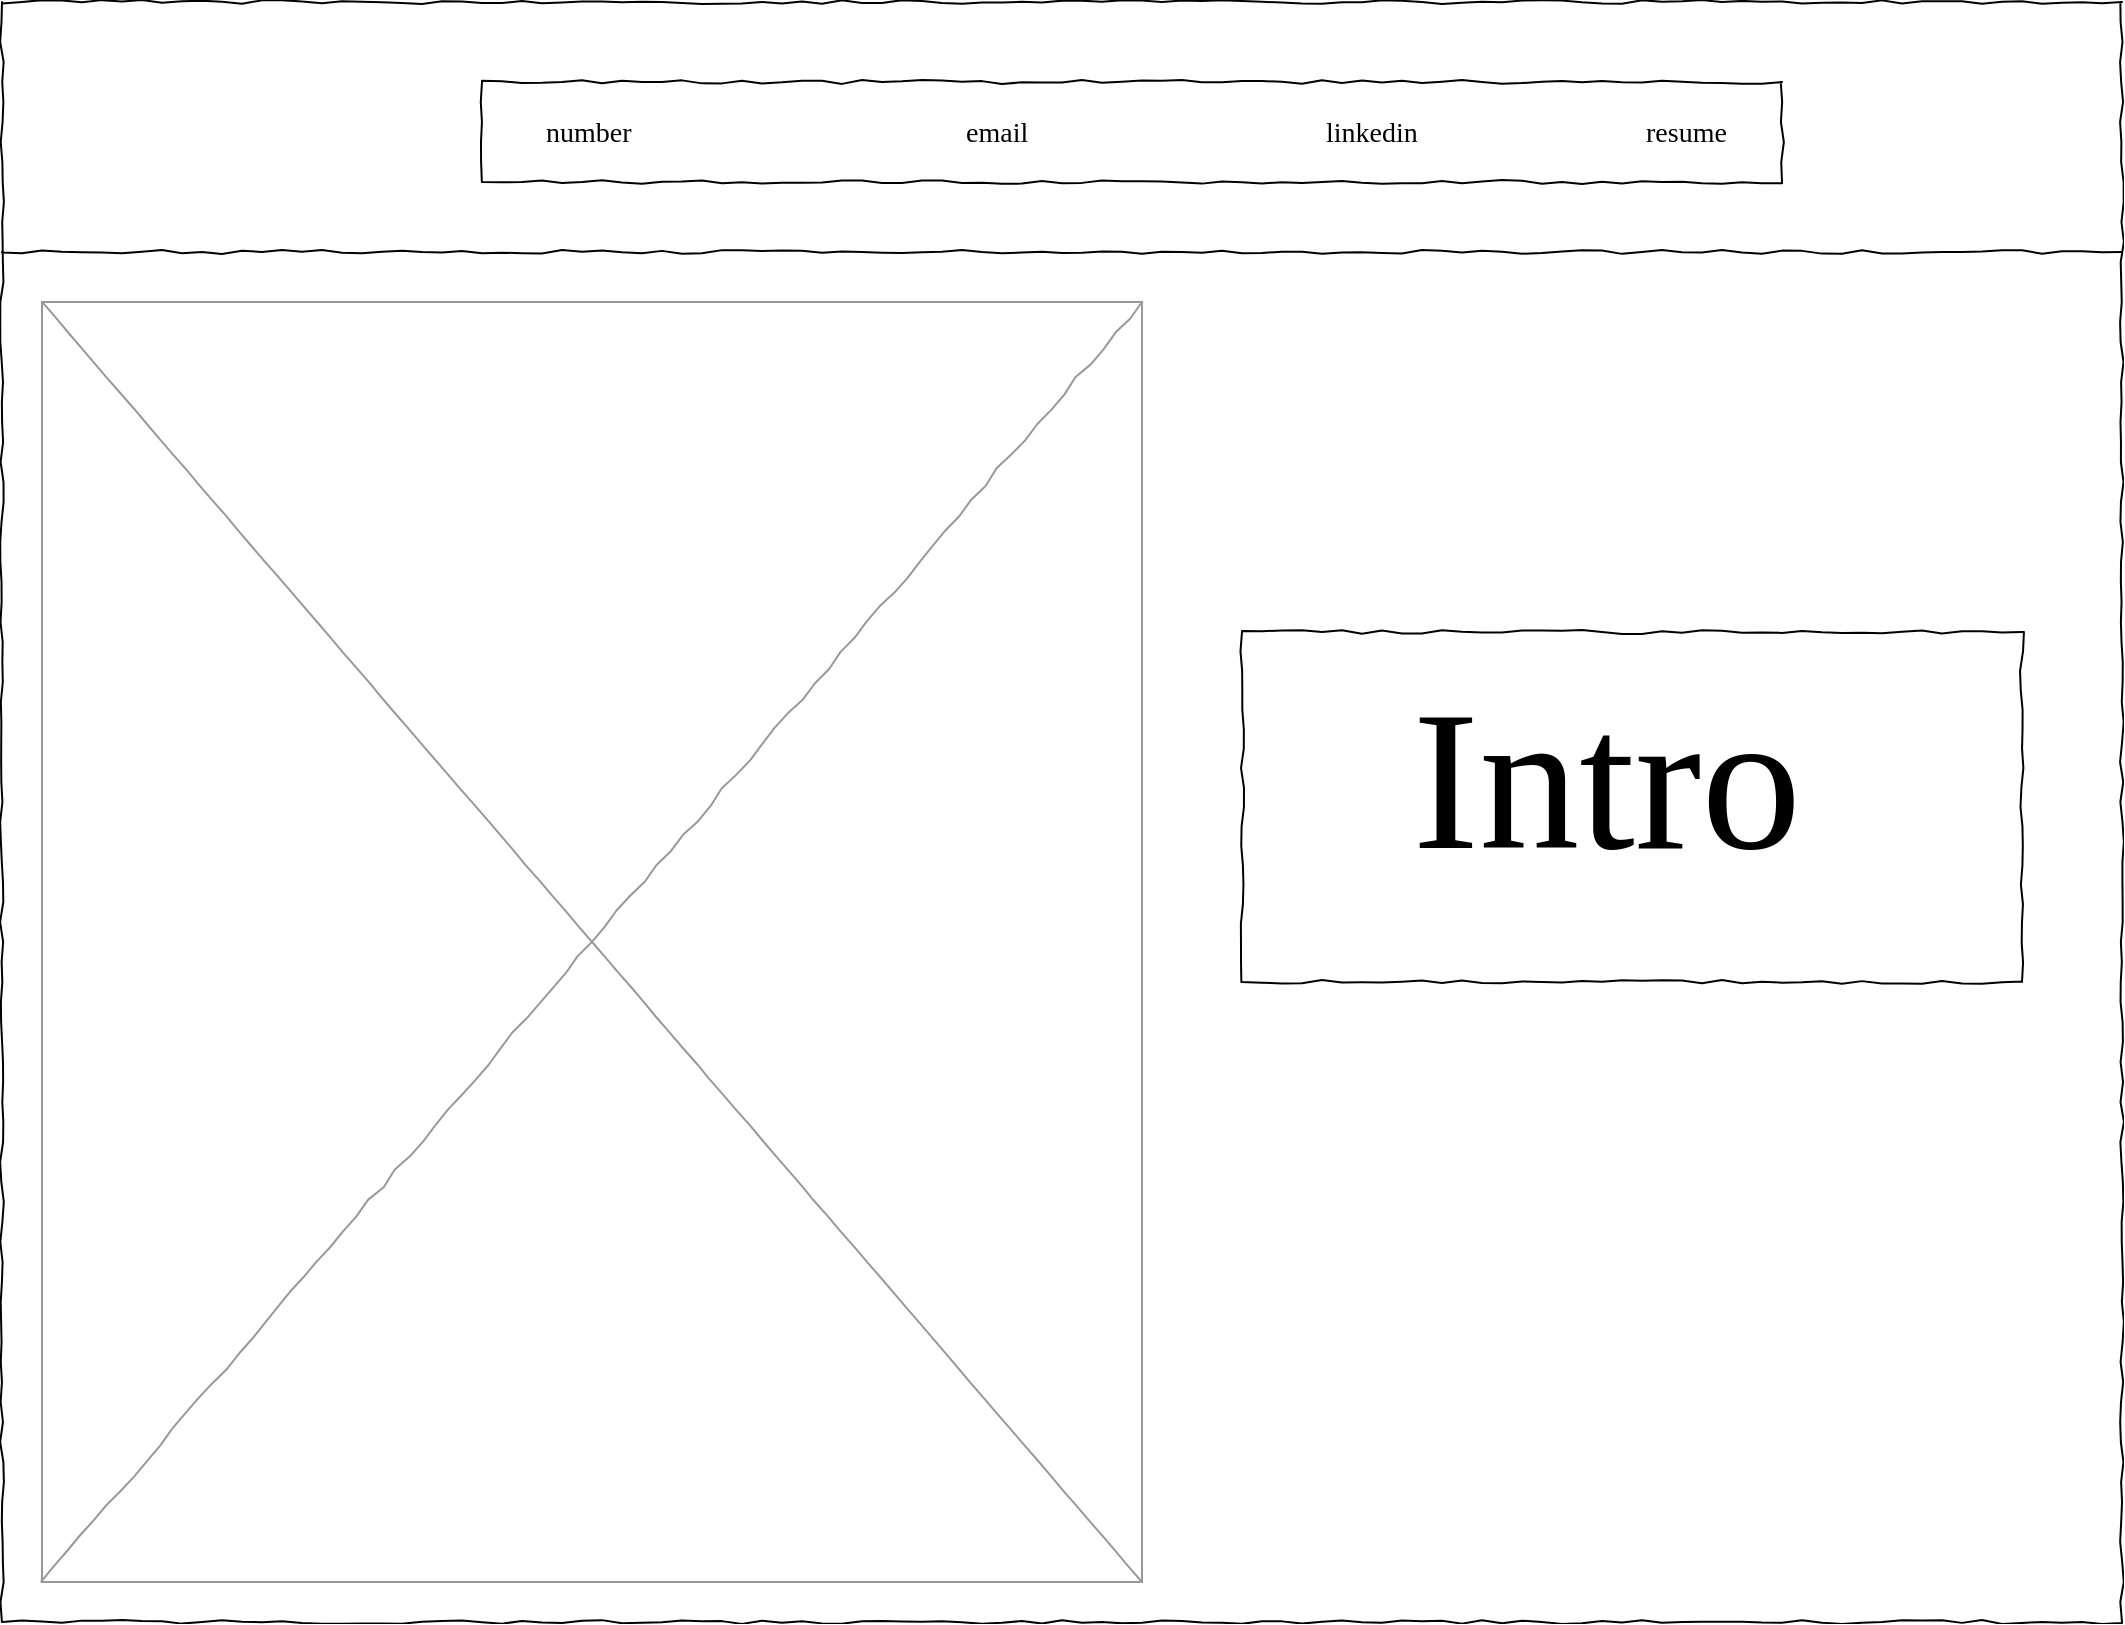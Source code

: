 <mxfile pages="6">
    <diagram name="Page-1" id="03018318-947c-dd8e-b7a3-06fadd420f32">
        <mxGraphModel dx="782" dy="440" grid="1" gridSize="10" guides="1" tooltips="1" connect="1" arrows="1" fold="1" page="1" pageScale="1" pageWidth="1100" pageHeight="850" background="none" math="0" shadow="0">
            <root>
                <mxCell id="0"/>
                <mxCell id="1" parent="0"/>
                <mxCell id="677b7b8949515195-1" value="" style="whiteSpace=wrap;html=1;rounded=0;shadow=0;labelBackgroundColor=none;strokeColor=#000000;strokeWidth=1;fillColor=none;fontFamily=Verdana;fontSize=12;fontColor=#000000;align=center;comic=1;" parent="1" vertex="1">
                    <mxGeometry x="20" y="20" width="1060" height="810" as="geometry"/>
                </mxCell>
                <mxCell id="677b7b8949515195-9" value="" style="line;strokeWidth=1;html=1;rounded=0;shadow=0;labelBackgroundColor=none;fillColor=none;fontFamily=Verdana;fontSize=14;fontColor=#000000;align=center;comic=1;" parent="1" vertex="1">
                    <mxGeometry x="20" y="140" width="1060" height="10" as="geometry"/>
                </mxCell>
                <mxCell id="677b7b8949515195-10" value="" style="whiteSpace=wrap;html=1;rounded=0;shadow=0;labelBackgroundColor=none;strokeWidth=1;fillColor=none;fontFamily=Verdana;fontSize=12;align=center;comic=1;" parent="1" vertex="1">
                    <mxGeometry x="260" y="60" width="650" height="50" as="geometry"/>
                </mxCell>
                <mxCell id="677b7b8949515195-15" value="&lt;div style=&quot;text-align: justify&quot;&gt;&lt;font style=&quot;font-size: 100px&quot;&gt;Intro&amp;nbsp;&lt;/font&gt;&lt;/div&gt;" style="whiteSpace=wrap;html=1;rounded=0;shadow=0;labelBackgroundColor=none;strokeWidth=1;fillColor=none;fontFamily=Verdana;fontSize=12;align=center;verticalAlign=top;spacing=10;comic=1;" parent="1" vertex="1">
                    <mxGeometry x="640" y="335" width="390" height="175" as="geometry"/>
                </mxCell>
                <mxCell id="677b7b8949515195-16" value="" style="verticalLabelPosition=bottom;shadow=0;dashed=0;align=center;html=1;verticalAlign=top;strokeWidth=1;shape=mxgraph.mockup.graphics.simpleIcon;strokeColor=#999999;rounded=0;labelBackgroundColor=none;fontFamily=Verdana;fontSize=14;fontColor=#000000;comic=1;" parent="1" vertex="1">
                    <mxGeometry x="40" y="170" width="550" height="640" as="geometry"/>
                </mxCell>
                <mxCell id="IooJbbddHytuCP8iKx6R-1" value="" style="shape=image;html=1;verticalAlign=top;verticalLabelPosition=bottom;labelBackgroundColor=#ffffff;imageAspect=0;aspect=fixed;image=https://cdn0.iconfinder.com/data/icons/mobile-basic-vol-1/32/Burger_Menu-128.png" parent="1" vertex="1">
                    <mxGeometry x="970" y="40" width="90" height="90" as="geometry"/>
                </mxCell>
                <mxCell id="eV2Ohbg8xavRPji0-Uda-1" value="number" style="text;html=1;points=[];align=left;verticalAlign=top;spacingTop=-4;fontSize=14;fontFamily=Verdana" parent="1" vertex="1">
                    <mxGeometry x="290" y="75" width="60" height="20" as="geometry"/>
                </mxCell>
                <mxCell id="eV2Ohbg8xavRPji0-Uda-2" value="email" style="text;html=1;points=[];align=left;verticalAlign=top;spacingTop=-4;fontSize=14;fontFamily=Verdana" parent="1" vertex="1">
                    <mxGeometry x="500" y="75" width="60" height="20" as="geometry"/>
                </mxCell>
                <mxCell id="eV2Ohbg8xavRPji0-Uda-3" value="linkedin" style="text;html=1;points=[];align=left;verticalAlign=top;spacingTop=-4;fontSize=14;fontFamily=Verdana" parent="1" vertex="1">
                    <mxGeometry x="680" y="75" width="60" height="20" as="geometry"/>
                </mxCell>
                <mxCell id="eV2Ohbg8xavRPji0-Uda-4" value="resume" style="text;html=1;points=[];align=left;verticalAlign=top;spacingTop=-4;fontSize=14;fontFamily=Verdana" parent="1" vertex="1">
                    <mxGeometry x="840" y="75" width="60" height="20" as="geometry"/>
                </mxCell>
            </root>
        </mxGraphModel>
    </diagram>
    <diagram name="Page-2" id="TbQXLRvN1OdXjOHeYSwx">
        <mxGraphModel dx="782" dy="440" grid="1" gridSize="10" guides="1" tooltips="1" connect="1" arrows="1" fold="1" page="1" pageScale="1" pageWidth="1100" pageHeight="850" background="none" math="0" shadow="0">
            <root>
                <mxCell id="I09FrL-yD9V6gWaq0jc6-0"/>
                <mxCell id="I09FrL-yD9V6gWaq0jc6-1" parent="I09FrL-yD9V6gWaq0jc6-0"/>
                <mxCell id="I09FrL-yD9V6gWaq0jc6-2" value="" style="whiteSpace=wrap;html=1;rounded=0;shadow=0;labelBackgroundColor=none;strokeColor=#000000;strokeWidth=1;fillColor=none;fontFamily=Verdana;fontSize=12;fontColor=#000000;align=center;comic=1;" parent="I09FrL-yD9V6gWaq0jc6-1" vertex="1">
                    <mxGeometry x="20" y="20" width="1060" height="810" as="geometry"/>
                </mxCell>
                <mxCell id="I09FrL-yD9V6gWaq0jc6-3" value="" style="whiteSpace=wrap;html=1;rounded=0;shadow=0;labelBackgroundColor=none;strokeWidth=1;fillColor=none;fontFamily=Verdana;fontSize=12;align=center;comic=1;" parent="I09FrL-yD9V6gWaq0jc6-1" vertex="1">
                    <mxGeometry x="420" y="220" width="260" height="80" as="geometry"/>
                </mxCell>
                <mxCell id="I09FrL-yD9V6gWaq0jc6-4" value="" style="line;strokeWidth=1;html=1;rounded=0;shadow=0;labelBackgroundColor=none;fillColor=none;fontFamily=Verdana;fontSize=14;fontColor=#000000;align=center;comic=1;" parent="I09FrL-yD9V6gWaq0jc6-1" vertex="1">
                    <mxGeometry x="20" y="140" width="1060" height="10" as="geometry"/>
                </mxCell>
                <mxCell id="I09FrL-yD9V6gWaq0jc6-5" value="" style="whiteSpace=wrap;html=1;rounded=0;shadow=0;labelBackgroundColor=none;strokeWidth=1;fillColor=none;fontFamily=Verdana;fontSize=12;align=center;comic=1;" parent="I09FrL-yD9V6gWaq0jc6-1" vertex="1">
                    <mxGeometry x="200" y="60" width="710" height="50" as="geometry"/>
                </mxCell>
                <mxCell id="I09FrL-yD9V6gWaq0jc6-11" value="" style="verticalLabelPosition=bottom;shadow=0;dashed=0;align=center;html=1;verticalAlign=top;strokeWidth=1;shape=mxgraph.mockup.graphics.simpleIcon;strokeColor=#999999;rounded=0;labelBackgroundColor=none;fontFamily=Verdana;fontSize=14;fontColor=#000000;comic=1;" parent="I09FrL-yD9V6gWaq0jc6-1" vertex="1">
                    <mxGeometry x="760" y="580" width="210" height="160" as="geometry"/>
                </mxCell>
                <mxCell id="I09FrL-yD9V6gWaq0jc6-14" value="PORTFOLIO&lt;br&gt;" style="text;html=1;points=[];align=left;verticalAlign=top;spacingTop=-4;fontSize=14;fontFamily=Verdana" parent="I09FrL-yD9V6gWaq0jc6-1" vertex="1">
                    <mxGeometry x="510" y="250" width="110" height="20" as="geometry"/>
                </mxCell>
                <mxCell id="I09FrL-yD9V6gWaq0jc6-36" value="" style="shape=image;html=1;verticalAlign=top;verticalLabelPosition=bottom;labelBackgroundColor=#ffffff;imageAspect=0;aspect=fixed;image=https://cdn0.iconfinder.com/data/icons/mobile-basic-vol-1/32/Burger_Menu-128.png" parent="I09FrL-yD9V6gWaq0jc6-1" vertex="1">
                    <mxGeometry x="970" y="40" width="90" height="90" as="geometry"/>
                </mxCell>
                <mxCell id="I09FrL-yD9V6gWaq0jc6-37" value="" style="verticalLabelPosition=bottom;shadow=0;dashed=0;align=center;html=1;verticalAlign=top;strokeWidth=1;shape=mxgraph.mockup.graphics.simpleIcon;strokeColor=#999999;rounded=0;labelBackgroundColor=none;fontFamily=Verdana;fontSize=14;fontColor=#000000;comic=1;" parent="I09FrL-yD9V6gWaq0jc6-1" vertex="1">
                    <mxGeometry x="445" y="583" width="210" height="160" as="geometry"/>
                </mxCell>
                <mxCell id="I09FrL-yD9V6gWaq0jc6-38" value="" style="verticalLabelPosition=bottom;shadow=0;dashed=0;align=center;html=1;verticalAlign=top;strokeWidth=1;shape=mxgraph.mockup.graphics.simpleIcon;strokeColor=#999999;rounded=0;labelBackgroundColor=none;fontFamily=Verdana;fontSize=14;fontColor=#000000;comic=1;" parent="I09FrL-yD9V6gWaq0jc6-1" vertex="1">
                    <mxGeometry x="130" y="583" width="210" height="160" as="geometry"/>
                </mxCell>
                <mxCell id="I09FrL-yD9V6gWaq0jc6-39" value="" style="verticalLabelPosition=bottom;shadow=0;dashed=0;align=center;html=1;verticalAlign=top;strokeWidth=1;shape=mxgraph.mockup.graphics.simpleIcon;strokeColor=#999999;rounded=0;labelBackgroundColor=none;fontFamily=Verdana;fontSize=14;fontColor=#000000;comic=1;" parent="I09FrL-yD9V6gWaq0jc6-1" vertex="1">
                    <mxGeometry x="760" y="360" width="210" height="160" as="geometry"/>
                </mxCell>
                <mxCell id="I09FrL-yD9V6gWaq0jc6-40" value="" style="verticalLabelPosition=bottom;shadow=0;dashed=0;align=center;html=1;verticalAlign=top;strokeWidth=1;shape=mxgraph.mockup.graphics.simpleIcon;strokeColor=#999999;rounded=0;labelBackgroundColor=none;fontFamily=Verdana;fontSize=14;fontColor=#000000;comic=1;" parent="I09FrL-yD9V6gWaq0jc6-1" vertex="1">
                    <mxGeometry x="445" y="370" width="210" height="160" as="geometry"/>
                </mxCell>
                <mxCell id="I09FrL-yD9V6gWaq0jc6-41" value="" style="verticalLabelPosition=bottom;shadow=0;dashed=0;align=center;html=1;verticalAlign=top;strokeWidth=1;shape=mxgraph.mockup.graphics.simpleIcon;strokeColor=#999999;rounded=0;labelBackgroundColor=none;fontFamily=Verdana;fontSize=14;fontColor=#000000;comic=1;" parent="I09FrL-yD9V6gWaq0jc6-1" vertex="1">
                    <mxGeometry x="130" y="370" width="210" height="160" as="geometry"/>
                </mxCell>
                <mxCell id="j67VT5ENb5p0275CqdYz-0" value="number" style="text;html=1;points=[];align=left;verticalAlign=top;spacingTop=-4;fontSize=14;fontFamily=Verdana" parent="I09FrL-yD9V6gWaq0jc6-1" vertex="1">
                    <mxGeometry x="240" y="75" width="60" height="20" as="geometry"/>
                </mxCell>
                <mxCell id="j67VT5ENb5p0275CqdYz-1" value="email" style="text;html=1;points=[];align=left;verticalAlign=top;spacingTop=-4;fontSize=14;fontFamily=Verdana" parent="I09FrL-yD9V6gWaq0jc6-1" vertex="1">
                    <mxGeometry x="450" y="75" width="60" height="20" as="geometry"/>
                </mxCell>
                <mxCell id="j67VT5ENb5p0275CqdYz-2" value="linkedin" style="text;html=1;points=[];align=left;verticalAlign=top;spacingTop=-4;fontSize=14;fontFamily=Verdana" parent="I09FrL-yD9V6gWaq0jc6-1" vertex="1">
                    <mxGeometry x="630" y="75" width="60" height="20" as="geometry"/>
                </mxCell>
                <mxCell id="j67VT5ENb5p0275CqdYz-3" value="resume" style="text;html=1;points=[];align=left;verticalAlign=top;spacingTop=-4;fontSize=14;fontFamily=Verdana" parent="I09FrL-yD9V6gWaq0jc6-1" vertex="1">
                    <mxGeometry x="790" y="75" width="60" height="20" as="geometry"/>
                </mxCell>
            </root>
        </mxGraphModel>
    </diagram>
    <diagram name="Page-3" id="LzEZWErQQUimFmHL3UDz">
        <mxGraphModel dx="1294" dy="894" grid="1" gridSize="10" guides="1" tooltips="1" connect="1" arrows="1" fold="1" page="1" pageScale="1" pageWidth="1100" pageHeight="850" background="none" math="0" shadow="0">
            <root>
                <mxCell id="Ek4QCgVu3hORkwW7SHrt-0"/>
                <mxCell id="Ek4QCgVu3hORkwW7SHrt-1" parent="Ek4QCgVu3hORkwW7SHrt-0"/>
                <mxCell id="Ek4QCgVu3hORkwW7SHrt-2" value="" style="whiteSpace=wrap;html=1;rounded=0;shadow=0;labelBackgroundColor=none;strokeColor=#000000;strokeWidth=1;fillColor=none;fontFamily=Verdana;fontSize=12;fontColor=#000000;align=center;comic=1;" vertex="1" parent="Ek4QCgVu3hORkwW7SHrt-1">
                    <mxGeometry x="20" y="20" width="1060" height="810" as="geometry"/>
                </mxCell>
                <mxCell id="Ek4QCgVu3hORkwW7SHrt-4" value="" style="line;strokeWidth=1;html=1;rounded=0;shadow=0;labelBackgroundColor=none;fillColor=none;fontFamily=Verdana;fontSize=14;fontColor=#000000;align=center;comic=1;" vertex="1" parent="Ek4QCgVu3hORkwW7SHrt-1">
                    <mxGeometry x="20" y="140" width="1060" height="10" as="geometry"/>
                </mxCell>
                <mxCell id="Ek4QCgVu3hORkwW7SHrt-5" value="" style="whiteSpace=wrap;html=1;rounded=0;shadow=0;labelBackgroundColor=none;strokeWidth=1;fillColor=none;fontFamily=Verdana;fontSize=12;align=center;comic=1;" vertex="1" parent="Ek4QCgVu3hORkwW7SHrt-1">
                    <mxGeometry x="200" y="60" width="710" height="50" as="geometry"/>
                </mxCell>
                <mxCell id="Ek4QCgVu3hORkwW7SHrt-10" value="" style="verticalLabelPosition=bottom;shadow=0;dashed=0;align=center;html=1;verticalAlign=top;strokeWidth=1;shape=mxgraph.mockup.graphics.simpleIcon;strokeColor=#999999;rounded=0;labelBackgroundColor=none;fontFamily=Verdana;fontSize=14;fontColor=#000000;comic=1;" vertex="1" parent="Ek4QCgVu3hORkwW7SHrt-1">
                    <mxGeometry x="170" y="320" width="730" height="310" as="geometry"/>
                </mxCell>
                <mxCell id="Ek4QCgVu3hORkwW7SHrt-14" value="" style="shape=image;html=1;verticalAlign=top;verticalLabelPosition=bottom;labelBackgroundColor=#ffffff;imageAspect=0;aspect=fixed;image=https://cdn0.iconfinder.com/data/icons/mobile-basic-vol-1/32/Burger_Menu-128.png" vertex="1" parent="Ek4QCgVu3hORkwW7SHrt-1">
                    <mxGeometry x="970" y="40" width="90" height="90" as="geometry"/>
                </mxCell>
                <mxCell id="a8_TgqFI3Z71OjNUy1Yw-0" value="" style="html=1;verticalLabelPosition=bottom;labelBackgroundColor=#ffffff;verticalAlign=top;shadow=0;dashed=0;strokeWidth=2;shape=mxgraph.ios7.misc.left;strokeColor=#0080f0;" vertex="1" parent="Ek4QCgVu3hORkwW7SHrt-1">
                    <mxGeometry x="60" y="400" width="36" height="81" as="geometry"/>
                </mxCell>
                <mxCell id="a8_TgqFI3Z71OjNUy1Yw-1" value="" style="html=1;verticalLabelPosition=bottom;labelBackgroundColor=#ffffff;verticalAlign=top;shadow=0;dashed=0;strokeWidth=2;shape=mxgraph.ios7.misc.left;strokeColor=#0080f0;direction=west;" vertex="1" parent="Ek4QCgVu3hORkwW7SHrt-1">
                    <mxGeometry x="960" y="400" width="36" height="81" as="geometry"/>
                </mxCell>
                <mxCell id="EUcqqTHB2DoQ8Jjwe7c2-0" value="number" style="text;html=1;points=[];align=left;verticalAlign=top;spacingTop=-4;fontSize=14;fontFamily=Verdana" vertex="1" parent="Ek4QCgVu3hORkwW7SHrt-1">
                    <mxGeometry x="240" y="75" width="60" height="20" as="geometry"/>
                </mxCell>
                <mxCell id="EUcqqTHB2DoQ8Jjwe7c2-1" value="email" style="text;html=1;points=[];align=left;verticalAlign=top;spacingTop=-4;fontSize=14;fontFamily=Verdana" vertex="1" parent="Ek4QCgVu3hORkwW7SHrt-1">
                    <mxGeometry x="450" y="75" width="60" height="20" as="geometry"/>
                </mxCell>
                <mxCell id="EUcqqTHB2DoQ8Jjwe7c2-2" value="linkedin" style="text;html=1;points=[];align=left;verticalAlign=top;spacingTop=-4;fontSize=14;fontFamily=Verdana" vertex="1" parent="Ek4QCgVu3hORkwW7SHrt-1">
                    <mxGeometry x="630" y="75" width="60" height="20" as="geometry"/>
                </mxCell>
                <mxCell id="EUcqqTHB2DoQ8Jjwe7c2-3" value="resume" style="text;html=1;points=[];align=left;verticalAlign=top;spacingTop=-4;fontSize=14;fontFamily=Verdana" vertex="1" parent="Ek4QCgVu3hORkwW7SHrt-1">
                    <mxGeometry x="790" y="75" width="60" height="20" as="geometry"/>
                </mxCell>
            </root>
        </mxGraphModel>
    </diagram>
    <diagram name="Page-4" id="vDuWvNrTjKXX0ONzP-sh">
        <mxGraphModel dx="1294" dy="894" grid="1" gridSize="10" guides="1" tooltips="1" connect="1" arrows="1" fold="1" page="1" pageScale="1" pageWidth="1100" pageHeight="850" background="none" math="0" shadow="0">
            <root>
                <mxCell id="XTW7ZS65PQ_q8n9ye0d9-0"/>
                <mxCell id="XTW7ZS65PQ_q8n9ye0d9-1" parent="XTW7ZS65PQ_q8n9ye0d9-0"/>
                <mxCell id="XTW7ZS65PQ_q8n9ye0d9-2" value="" style="whiteSpace=wrap;html=1;rounded=0;shadow=0;labelBackgroundColor=none;strokeColor=#000000;strokeWidth=1;fillColor=none;fontFamily=Verdana;fontSize=12;fontColor=#000000;align=center;comic=1;" vertex="1" parent="XTW7ZS65PQ_q8n9ye0d9-1">
                    <mxGeometry x="20" y="20" width="1060" height="810" as="geometry"/>
                </mxCell>
                <mxCell id="XTW7ZS65PQ_q8n9ye0d9-3" value="" style="whiteSpace=wrap;html=1;rounded=0;shadow=0;labelBackgroundColor=none;strokeWidth=1;fillColor=none;fontFamily=Verdana;fontSize=12;align=center;comic=1;" vertex="1" parent="XTW7ZS65PQ_q8n9ye0d9-1">
                    <mxGeometry x="410" y="260" width="260" height="80" as="geometry"/>
                </mxCell>
                <mxCell id="XTW7ZS65PQ_q8n9ye0d9-4" value="" style="line;strokeWidth=1;html=1;rounded=0;shadow=0;labelBackgroundColor=none;fillColor=none;fontFamily=Verdana;fontSize=14;fontColor=#000000;align=center;comic=1;" vertex="1" parent="XTW7ZS65PQ_q8n9ye0d9-1">
                    <mxGeometry x="20" y="140" width="1060" height="10" as="geometry"/>
                </mxCell>
                <mxCell id="XTW7ZS65PQ_q8n9ye0d9-5" value="" style="whiteSpace=wrap;html=1;rounded=0;shadow=0;labelBackgroundColor=none;strokeWidth=1;fillColor=none;fontFamily=Verdana;fontSize=12;align=center;comic=1;" vertex="1" parent="XTW7ZS65PQ_q8n9ye0d9-1">
                    <mxGeometry x="200" y="60" width="710" height="50" as="geometry"/>
                </mxCell>
                <mxCell id="XTW7ZS65PQ_q8n9ye0d9-11" value="" style="whiteSpace=wrap;html=1;rounded=0;shadow=0;labelBackgroundColor=none;strokeWidth=1;fillColor=none;fontFamily=Verdana;fontSize=12;align=center;comic=1;" vertex="1" parent="XTW7ZS65PQ_q8n9ye0d9-1">
                    <mxGeometry x="90" y="440" width="170" height="320" as="geometry"/>
                </mxCell>
                <mxCell id="XTW7ZS65PQ_q8n9ye0d9-12" value="testimonial / references" style="text;html=1;points=[];align=left;verticalAlign=top;spacingTop=-4;fontSize=14;fontFamily=Verdana" vertex="1" parent="XTW7ZS65PQ_q8n9ye0d9-1">
                    <mxGeometry x="450" y="290" width="180" height="20" as="geometry"/>
                </mxCell>
                <mxCell id="XTW7ZS65PQ_q8n9ye0d9-13" value="&lt;span style=&quot;font-family: &amp;#34;open sans&amp;#34; , &amp;#34;arial&amp;#34; , sans-serif ; text-align: justify ; background-color: rgb(255 , 255 , 255)&quot;&gt;&quot;Lorem ipsum&lt;br&gt;&amp;nbsp;dolor sit &lt;br&gt;amet, &lt;br&gt;consectetur &lt;br&gt;adipiscing&amp;nbsp;&lt;/span&gt;" style="text;html=1;points=[];align=left;verticalAlign=top;spacingTop=-4;fontSize=14;fontFamily=Verdana" vertex="1" parent="XTW7ZS65PQ_q8n9ye0d9-1">
                    <mxGeometry x="130" y="630" width="90" height="90" as="geometry"/>
                </mxCell>
                <mxCell id="XTW7ZS65PQ_q8n9ye0d9-14" value="" style="shape=image;html=1;verticalAlign=top;verticalLabelPosition=bottom;labelBackgroundColor=#ffffff;imageAspect=0;aspect=fixed;image=https://cdn0.iconfinder.com/data/icons/mobile-basic-vol-1/32/Burger_Menu-128.png" vertex="1" parent="XTW7ZS65PQ_q8n9ye0d9-1">
                    <mxGeometry x="970" y="40" width="90" height="90" as="geometry"/>
                </mxCell>
                <mxCell id="XTW7ZS65PQ_q8n9ye0d9-17" value="" style="verticalLabelPosition=bottom;shadow=0;dashed=0;align=center;html=1;verticalAlign=top;strokeWidth=1;shape=mxgraph.mockup.graphics.simpleIcon;strokeColor=#999999;rounded=0;labelBackgroundColor=none;fontFamily=Verdana;fontSize=14;fontColor=#000000;comic=1;" vertex="1" parent="XTW7ZS65PQ_q8n9ye0d9-1">
                    <mxGeometry x="115" y="510" width="120" height="80" as="geometry"/>
                </mxCell>
                <mxCell id="MELNBW23Y8ChEbWECsAZ-0" value="" style="whiteSpace=wrap;html=1;rounded=0;shadow=0;labelBackgroundColor=none;strokeWidth=1;fillColor=none;fontFamily=Verdana;fontSize=12;align=center;comic=1;" vertex="1" parent="XTW7ZS65PQ_q8n9ye0d9-1">
                    <mxGeometry x="465" y="440" width="170" height="320" as="geometry"/>
                </mxCell>
                <mxCell id="MELNBW23Y8ChEbWECsAZ-1" value="&lt;span style=&quot;font-family: &amp;#34;open sans&amp;#34; , &amp;#34;arial&amp;#34; , sans-serif ; text-align: justify ; background-color: rgb(255 , 255 , 255)&quot;&gt;&quot;Lorem ipsum&lt;br&gt;&amp;nbsp;dolor sit &lt;br&gt;amet, &lt;br&gt;consectetur &lt;br&gt;adipiscing&amp;nbsp;&lt;/span&gt;" style="text;html=1;points=[];align=left;verticalAlign=top;spacingTop=-4;fontSize=14;fontFamily=Verdana" vertex="1" parent="XTW7ZS65PQ_q8n9ye0d9-1">
                    <mxGeometry x="505" y="630" width="90" height="90" as="geometry"/>
                </mxCell>
                <mxCell id="MELNBW23Y8ChEbWECsAZ-2" value="" style="verticalLabelPosition=bottom;shadow=0;dashed=0;align=center;html=1;verticalAlign=top;strokeWidth=1;shape=mxgraph.mockup.graphics.simpleIcon;strokeColor=#999999;rounded=0;labelBackgroundColor=none;fontFamily=Verdana;fontSize=14;fontColor=#000000;comic=1;" vertex="1" parent="XTW7ZS65PQ_q8n9ye0d9-1">
                    <mxGeometry x="490" y="510" width="120" height="80" as="geometry"/>
                </mxCell>
                <mxCell id="MELNBW23Y8ChEbWECsAZ-3" value="" style="whiteSpace=wrap;html=1;rounded=0;shadow=0;labelBackgroundColor=none;strokeWidth=1;fillColor=none;fontFamily=Verdana;fontSize=12;align=center;comic=1;" vertex="1" parent="XTW7ZS65PQ_q8n9ye0d9-1">
                    <mxGeometry x="780" y="430" width="170" height="320" as="geometry"/>
                </mxCell>
                <mxCell id="MELNBW23Y8ChEbWECsAZ-4" value="&lt;span style=&quot;font-family: &amp;#34;open sans&amp;#34; , &amp;#34;arial&amp;#34; , sans-serif ; text-align: justify ; background-color: rgb(255 , 255 , 255)&quot;&gt;&quot;Lorem ipsum&lt;br&gt;&amp;nbsp;dolor sit &lt;br&gt;amet, &lt;br&gt;consectetur &lt;br&gt;adipiscing&amp;nbsp;&lt;/span&gt;" style="text;html=1;points=[];align=left;verticalAlign=top;spacingTop=-4;fontSize=14;fontFamily=Verdana" vertex="1" parent="XTW7ZS65PQ_q8n9ye0d9-1">
                    <mxGeometry x="820" y="620" width="90" height="90" as="geometry"/>
                </mxCell>
                <mxCell id="MELNBW23Y8ChEbWECsAZ-5" value="" style="verticalLabelPosition=bottom;shadow=0;dashed=0;align=center;html=1;verticalAlign=top;strokeWidth=1;shape=mxgraph.mockup.graphics.simpleIcon;strokeColor=#999999;rounded=0;labelBackgroundColor=none;fontFamily=Verdana;fontSize=14;fontColor=#000000;comic=1;" vertex="1" parent="XTW7ZS65PQ_q8n9ye0d9-1">
                    <mxGeometry x="805" y="500" width="120" height="80" as="geometry"/>
                </mxCell>
                <mxCell id="mnamVCf0kamO251FUT0K-0" value="number" style="text;html=1;points=[];align=left;verticalAlign=top;spacingTop=-4;fontSize=14;fontFamily=Verdana" vertex="1" parent="XTW7ZS65PQ_q8n9ye0d9-1">
                    <mxGeometry x="245" y="75" width="60" height="20" as="geometry"/>
                </mxCell>
                <mxCell id="mnamVCf0kamO251FUT0K-1" value="email" style="text;html=1;points=[];align=left;verticalAlign=top;spacingTop=-4;fontSize=14;fontFamily=Verdana" vertex="1" parent="XTW7ZS65PQ_q8n9ye0d9-1">
                    <mxGeometry x="455" y="75" width="60" height="20" as="geometry"/>
                </mxCell>
                <mxCell id="mnamVCf0kamO251FUT0K-2" value="linkedin" style="text;html=1;points=[];align=left;verticalAlign=top;spacingTop=-4;fontSize=14;fontFamily=Verdana" vertex="1" parent="XTW7ZS65PQ_q8n9ye0d9-1">
                    <mxGeometry x="635" y="75" width="60" height="20" as="geometry"/>
                </mxCell>
                <mxCell id="mnamVCf0kamO251FUT0K-3" value="resume" style="text;html=1;points=[];align=left;verticalAlign=top;spacingTop=-4;fontSize=14;fontFamily=Verdana" vertex="1" parent="XTW7ZS65PQ_q8n9ye0d9-1">
                    <mxGeometry x="795" y="75" width="60" height="20" as="geometry"/>
                </mxCell>
            </root>
        </mxGraphModel>
    </diagram>
    <diagram name="Page-5" id="wyANPzHblhKcxBpfTew7">
        <mxGraphModel dx="501" dy="1151" grid="1" gridSize="10" guides="1" tooltips="1" connect="1" arrows="1" fold="1" page="1" pageScale="1" pageWidth="1100" pageHeight="850" background="none" math="0" shadow="0">
            <root>
                <mxCell id="j1sb6C-Fn04QrcvdD1-I-0"/>
                <mxCell id="j1sb6C-Fn04QrcvdD1-I-1" parent="j1sb6C-Fn04QrcvdD1-I-0"/>
                <mxCell id="j1sb6C-Fn04QrcvdD1-I-2" value="" style="whiteSpace=wrap;html=1;rounded=0;shadow=0;labelBackgroundColor=none;strokeColor=#000000;strokeWidth=1;fillColor=none;fontFamily=Verdana;fontSize=12;fontColor=#000000;align=center;comic=1;" vertex="1" parent="j1sb6C-Fn04QrcvdD1-I-1">
                    <mxGeometry x="20" y="20" width="1060" height="810" as="geometry"/>
                </mxCell>
                <mxCell id="j1sb6C-Fn04QrcvdD1-I-3" value="" style="line;strokeWidth=1;html=1;rounded=0;shadow=0;labelBackgroundColor=none;fillColor=none;fontFamily=Verdana;fontSize=14;fontColor=#000000;align=center;comic=1;" vertex="1" parent="j1sb6C-Fn04QrcvdD1-I-1">
                    <mxGeometry x="20" y="140" width="1060" height="10" as="geometry"/>
                </mxCell>
                <mxCell id="j1sb6C-Fn04QrcvdD1-I-4" value="" style="whiteSpace=wrap;html=1;rounded=0;shadow=0;labelBackgroundColor=none;strokeWidth=1;fillColor=none;fontFamily=Verdana;fontSize=12;align=center;comic=1;" vertex="1" parent="j1sb6C-Fn04QrcvdD1-I-1">
                    <mxGeometry x="200" y="60" width="710" height="50" as="geometry"/>
                </mxCell>
                <mxCell id="j1sb6C-Fn04QrcvdD1-I-5" value="number" style="text;html=1;points=[];align=left;verticalAlign=top;spacingTop=-4;fontSize=14;fontFamily=Verdana" vertex="1" parent="j1sb6C-Fn04QrcvdD1-I-1">
                    <mxGeometry x="220" y="75" width="60" height="20" as="geometry"/>
                </mxCell>
                <mxCell id="j1sb6C-Fn04QrcvdD1-I-6" value="email" style="text;html=1;points=[];align=left;verticalAlign=top;spacingTop=-4;fontSize=14;fontFamily=Verdana" vertex="1" parent="j1sb6C-Fn04QrcvdD1-I-1">
                    <mxGeometry x="430" y="75" width="60" height="20" as="geometry"/>
                </mxCell>
                <mxCell id="j1sb6C-Fn04QrcvdD1-I-7" value="linkedin" style="text;html=1;points=[];align=left;verticalAlign=top;spacingTop=-4;fontSize=14;fontFamily=Verdana" vertex="1" parent="j1sb6C-Fn04QrcvdD1-I-1">
                    <mxGeometry x="610" y="75" width="60" height="20" as="geometry"/>
                </mxCell>
                <mxCell id="j1sb6C-Fn04QrcvdD1-I-9" value="" style="verticalLabelPosition=bottom;shadow=0;dashed=0;align=center;html=1;verticalAlign=top;strokeWidth=1;shape=mxgraph.mockup.graphics.simpleIcon;strokeColor=#999999;rounded=0;labelBackgroundColor=none;fontFamily=Verdana;fontSize=14;fontColor=#000000;comic=1;" vertex="1" parent="j1sb6C-Fn04QrcvdD1-I-1">
                    <mxGeometry x="50" y="190" width="470" height="620" as="geometry"/>
                </mxCell>
                <mxCell id="j1sb6C-Fn04QrcvdD1-I-10" value="" style="shape=image;html=1;verticalAlign=top;verticalLabelPosition=bottom;labelBackgroundColor=#ffffff;imageAspect=0;aspect=fixed;image=https://cdn0.iconfinder.com/data/icons/mobile-basic-vol-1/32/Burger_Menu-128.png" vertex="1" parent="j1sb6C-Fn04QrcvdD1-I-1">
                    <mxGeometry x="970" y="40" width="90" height="90" as="geometry"/>
                </mxCell>
                <mxCell id="j1sb6C-Fn04QrcvdD1-I-14" value="&lt;font style=&quot;font-size: 43px&quot;&gt;contact form&lt;/font&gt;" style="text;html=1;strokeColor=none;fillColor=none;align=center;verticalAlign=middle;whiteSpace=wrap;rounded=0;" vertex="1" parent="j1sb6C-Fn04QrcvdD1-I-1">
                    <mxGeometry x="630" y="280" width="390" height="40" as="geometry"/>
                </mxCell>
                <mxCell id="j1sb6C-Fn04QrcvdD1-I-15" value="" style="rounded=0;whiteSpace=wrap;html=1;" vertex="1" parent="j1sb6C-Fn04QrcvdD1-I-1">
                    <mxGeometry x="680" y="360" width="310" height="30" as="geometry"/>
                </mxCell>
                <mxCell id="j1sb6C-Fn04QrcvdD1-I-16" value="" style="rounded=0;whiteSpace=wrap;html=1;" vertex="1" parent="j1sb6C-Fn04QrcvdD1-I-1">
                    <mxGeometry x="680" y="420" width="310" height="30" as="geometry"/>
                </mxCell>
                <mxCell id="j1sb6C-Fn04QrcvdD1-I-18" value="" style="rounded=0;whiteSpace=wrap;html=1;" vertex="1" parent="j1sb6C-Fn04QrcvdD1-I-1">
                    <mxGeometry x="680" y="490" width="310" height="170" as="geometry"/>
                </mxCell>
                <mxCell id="j1sb6C-Fn04QrcvdD1-I-19" value="Send" style="rounded=1;html=1;shadow=0;dashed=0;whiteSpace=wrap;fontSize=10;fillColor=#666666;align=center;strokeColor=#4D4D4D;fontColor=#ffffff;" vertex="1" parent="j1sb6C-Fn04QrcvdD1-I-1">
                    <mxGeometry x="782" y="720" width="105.5" height="16.88" as="geometry"/>
                </mxCell>
                <mxCell id="CMJ0wCNbOKaHumQZcZQe-0" value="resume" style="text;html=1;points=[];align=left;verticalAlign=top;spacingTop=-4;fontSize=14;fontFamily=Verdana" vertex="1" parent="j1sb6C-Fn04QrcvdD1-I-1">
                    <mxGeometry x="770" y="75" width="60" height="20" as="geometry"/>
                </mxCell>
            </root>
        </mxGraphModel>
    </diagram>
    <diagram name="Page-6" id="rJmp1nmes9KpraCwUT0O">
        <mxGraphModel dx="1294" dy="894" grid="1" gridSize="10" guides="1" tooltips="1" connect="1" arrows="1" fold="1" page="1" pageScale="1" pageWidth="1100" pageHeight="850" background="none" math="0" shadow="0">
            <root>
                <mxCell id="m6aLEAG9wS7z5vct-VmJ-0"/>
                <mxCell id="m6aLEAG9wS7z5vct-VmJ-1" parent="m6aLEAG9wS7z5vct-VmJ-0"/>
                <mxCell id="m6aLEAG9wS7z5vct-VmJ-2" value="" style="whiteSpace=wrap;html=1;rounded=0;shadow=0;labelBackgroundColor=none;strokeColor=#000000;strokeWidth=1;fillColor=none;fontFamily=Verdana;fontSize=12;fontColor=#000000;align=center;comic=1;" vertex="1" parent="m6aLEAG9wS7z5vct-VmJ-1">
                    <mxGeometry x="20" y="20" width="1060" height="810" as="geometry"/>
                </mxCell>
                <mxCell id="m6aLEAG9wS7z5vct-VmJ-3" value="" style="line;strokeWidth=1;html=1;rounded=0;shadow=0;labelBackgroundColor=none;fillColor=none;fontFamily=Verdana;fontSize=14;fontColor=#000000;align=center;comic=1;" vertex="1" parent="m6aLEAG9wS7z5vct-VmJ-1">
                    <mxGeometry x="20" y="140" width="810" height="10" as="geometry"/>
                </mxCell>
                <mxCell id="m6aLEAG9wS7z5vct-VmJ-4" value="" style="whiteSpace=wrap;html=1;rounded=0;shadow=0;labelBackgroundColor=none;strokeWidth=1;fillColor=none;fontFamily=Verdana;fontSize=12;align=center;comic=1;" vertex="1" parent="m6aLEAG9wS7z5vct-VmJ-1">
                    <mxGeometry x="100" y="60" width="710" height="50" as="geometry"/>
                </mxCell>
                <mxCell id="m6aLEAG9wS7z5vct-VmJ-5" value="number" style="text;html=1;points=[];align=left;verticalAlign=top;spacingTop=-4;fontSize=14;fontFamily=Verdana" vertex="1" parent="m6aLEAG9wS7z5vct-VmJ-1">
                    <mxGeometry x="120" y="75" width="60" height="20" as="geometry"/>
                </mxCell>
                <mxCell id="m6aLEAG9wS7z5vct-VmJ-6" value="email" style="text;html=1;points=[];align=left;verticalAlign=top;spacingTop=-4;fontSize=14;fontFamily=Verdana" vertex="1" parent="m6aLEAG9wS7z5vct-VmJ-1">
                    <mxGeometry x="330" y="75" width="60" height="20" as="geometry"/>
                </mxCell>
                <mxCell id="m6aLEAG9wS7z5vct-VmJ-7" value="linkedin" style="text;html=1;points=[];align=left;verticalAlign=top;spacingTop=-4;fontSize=14;fontFamily=Verdana" vertex="1" parent="m6aLEAG9wS7z5vct-VmJ-1">
                    <mxGeometry x="510" y="75" width="60" height="20" as="geometry"/>
                </mxCell>
                <mxCell id="m6aLEAG9wS7z5vct-VmJ-15" value="resume" style="text;html=1;points=[];align=left;verticalAlign=top;spacingTop=-4;fontSize=14;fontFamily=Verdana" vertex="1" parent="m6aLEAG9wS7z5vct-VmJ-1">
                    <mxGeometry x="670" y="75" width="60" height="20" as="geometry"/>
                </mxCell>
                <mxCell id="m6aLEAG9wS7z5vct-VmJ-16" value="" style="shape=image;html=1;verticalAlign=top;verticalLabelPosition=bottom;labelBackgroundColor=#ffffff;imageAspect=0;aspect=fixed;image=https://cdn1.iconfinder.com/data/icons/feather-2/24/x-128.png" vertex="1" parent="m6aLEAG9wS7z5vct-VmJ-1">
                    <mxGeometry x="951" y="21" width="128" height="128" as="geometry"/>
                </mxCell>
                <mxCell id="m6aLEAG9wS7z5vct-VmJ-17" value="" style="whiteSpace=wrap;html=1;rounded=0;shadow=0;labelBackgroundColor=none;strokeColor=#000000;strokeWidth=1;fillColor=none;fontFamily=Verdana;fontSize=12;fontColor=#000000;align=center;comic=1;" vertex="1" parent="m6aLEAG9wS7z5vct-VmJ-1">
                    <mxGeometry x="840" y="21" width="240" height="810" as="geometry"/>
                </mxCell>
                <mxCell id="m6aLEAG9wS7z5vct-VmJ-18" value="&lt;font style=&quot;font-size: 34px&quot;&gt;HOME&lt;/font&gt;" style="text;html=1;points=[];align=center;verticalAlign=top;spacingTop=-4;fontSize=14;fontFamily=Verdana" vertex="1" parent="m6aLEAG9wS7z5vct-VmJ-1">
                    <mxGeometry x="885" y="250" width="150" height="50" as="geometry"/>
                </mxCell>
                <mxCell id="m6aLEAG9wS7z5vct-VmJ-19" value="&lt;span style=&quot;font-size: 34px&quot;&gt;PORTFOLIO&lt;/span&gt;" style="text;html=1;points=[];align=center;verticalAlign=top;spacingTop=-4;fontSize=14;fontFamily=Verdana" vertex="1" parent="m6aLEAG9wS7z5vct-VmJ-1">
                    <mxGeometry x="885" y="350" width="150" height="50" as="geometry"/>
                </mxCell>
                <mxCell id="m6aLEAG9wS7z5vct-VmJ-20" value="&lt;span style=&quot;font-size: 34px&quot;&gt;RESUME&lt;/span&gt;" style="text;html=1;points=[];align=center;verticalAlign=top;spacingTop=-4;fontSize=14;fontFamily=Verdana" vertex="1" parent="m6aLEAG9wS7z5vct-VmJ-1">
                    <mxGeometry x="885" y="450" width="150" height="50" as="geometry"/>
                </mxCell>
                <mxCell id="m6aLEAG9wS7z5vct-VmJ-21" value="&lt;span style=&quot;font-size: 34px&quot;&gt;REFERENCES&lt;/span&gt;" style="text;html=1;points=[];align=center;verticalAlign=top;spacingTop=-4;fontSize=14;fontFamily=Verdana" vertex="1" parent="m6aLEAG9wS7z5vct-VmJ-1">
                    <mxGeometry x="885" y="540" width="150" height="50" as="geometry"/>
                </mxCell>
                <mxCell id="m6aLEAG9wS7z5vct-VmJ-22" value="&lt;font style=&quot;font-size: 34px&quot;&gt;CONTACT&lt;/font&gt;" style="text;html=1;points=[];align=center;verticalAlign=top;spacingTop=-4;fontSize=14;fontFamily=Verdana" vertex="1" parent="m6aLEAG9wS7z5vct-VmJ-1">
                    <mxGeometry x="885" y="640" width="150" height="50" as="geometry"/>
                </mxCell>
                <mxCell id="m6aLEAG9wS7z5vct-VmJ-24" value="CONTENT ON THIS&amp;nbsp;&lt;br&gt;&lt;br&gt;PORTION OF THE PAGE&lt;br&gt;&lt;br&gt;WILL BE THE CURRENT&amp;nbsp;&lt;br&gt;&lt;br&gt;PAGE, SO IT COULD&amp;nbsp;&lt;br&gt;&lt;br&gt;VARY" style="text;html=1;points=[];align=left;verticalAlign=top;spacingTop=-4;fontSize=14;fontFamily=Verdana" vertex="1" parent="m6aLEAG9wS7z5vct-VmJ-1">
                    <mxGeometry x="280" y="365" width="200" height="165" as="geometry"/>
                </mxCell>
            </root>
        </mxGraphModel>
    </diagram>
</mxfile>